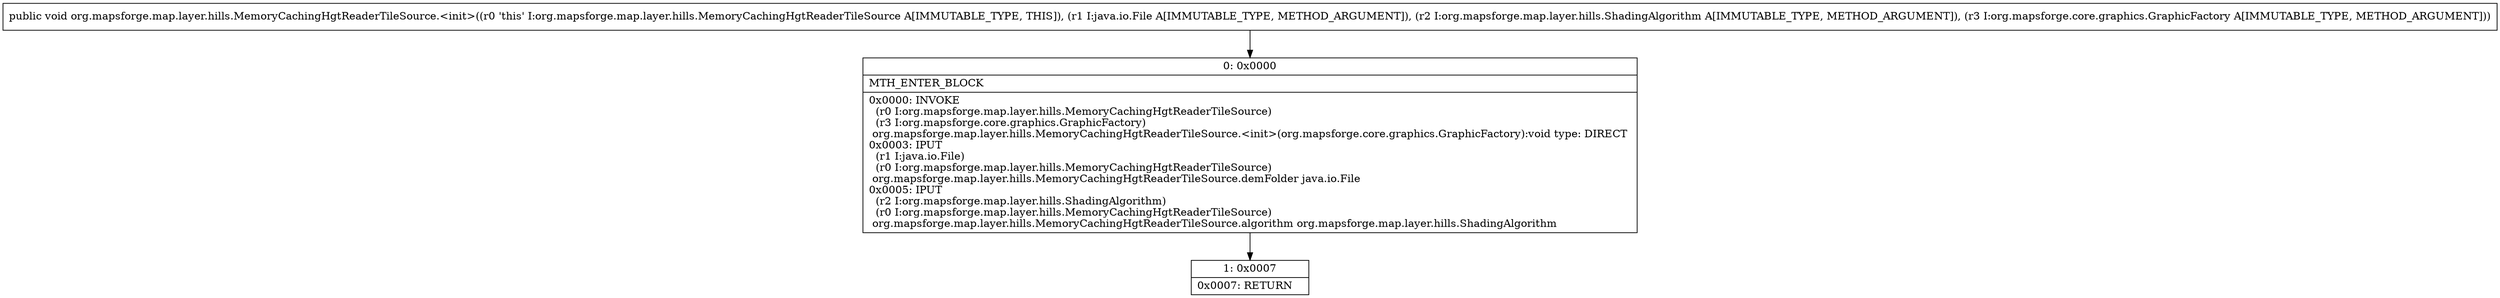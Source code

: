digraph "CFG fororg.mapsforge.map.layer.hills.MemoryCachingHgtReaderTileSource.\<init\>(Ljava\/io\/File;Lorg\/mapsforge\/map\/layer\/hills\/ShadingAlgorithm;Lorg\/mapsforge\/core\/graphics\/GraphicFactory;)V" {
Node_0 [shape=record,label="{0\:\ 0x0000|MTH_ENTER_BLOCK\l|0x0000: INVOKE  \l  (r0 I:org.mapsforge.map.layer.hills.MemoryCachingHgtReaderTileSource)\l  (r3 I:org.mapsforge.core.graphics.GraphicFactory)\l org.mapsforge.map.layer.hills.MemoryCachingHgtReaderTileSource.\<init\>(org.mapsforge.core.graphics.GraphicFactory):void type: DIRECT \l0x0003: IPUT  \l  (r1 I:java.io.File)\l  (r0 I:org.mapsforge.map.layer.hills.MemoryCachingHgtReaderTileSource)\l org.mapsforge.map.layer.hills.MemoryCachingHgtReaderTileSource.demFolder java.io.File \l0x0005: IPUT  \l  (r2 I:org.mapsforge.map.layer.hills.ShadingAlgorithm)\l  (r0 I:org.mapsforge.map.layer.hills.MemoryCachingHgtReaderTileSource)\l org.mapsforge.map.layer.hills.MemoryCachingHgtReaderTileSource.algorithm org.mapsforge.map.layer.hills.ShadingAlgorithm \l}"];
Node_1 [shape=record,label="{1\:\ 0x0007|0x0007: RETURN   \l}"];
MethodNode[shape=record,label="{public void org.mapsforge.map.layer.hills.MemoryCachingHgtReaderTileSource.\<init\>((r0 'this' I:org.mapsforge.map.layer.hills.MemoryCachingHgtReaderTileSource A[IMMUTABLE_TYPE, THIS]), (r1 I:java.io.File A[IMMUTABLE_TYPE, METHOD_ARGUMENT]), (r2 I:org.mapsforge.map.layer.hills.ShadingAlgorithm A[IMMUTABLE_TYPE, METHOD_ARGUMENT]), (r3 I:org.mapsforge.core.graphics.GraphicFactory A[IMMUTABLE_TYPE, METHOD_ARGUMENT])) }"];
MethodNode -> Node_0;
Node_0 -> Node_1;
}

